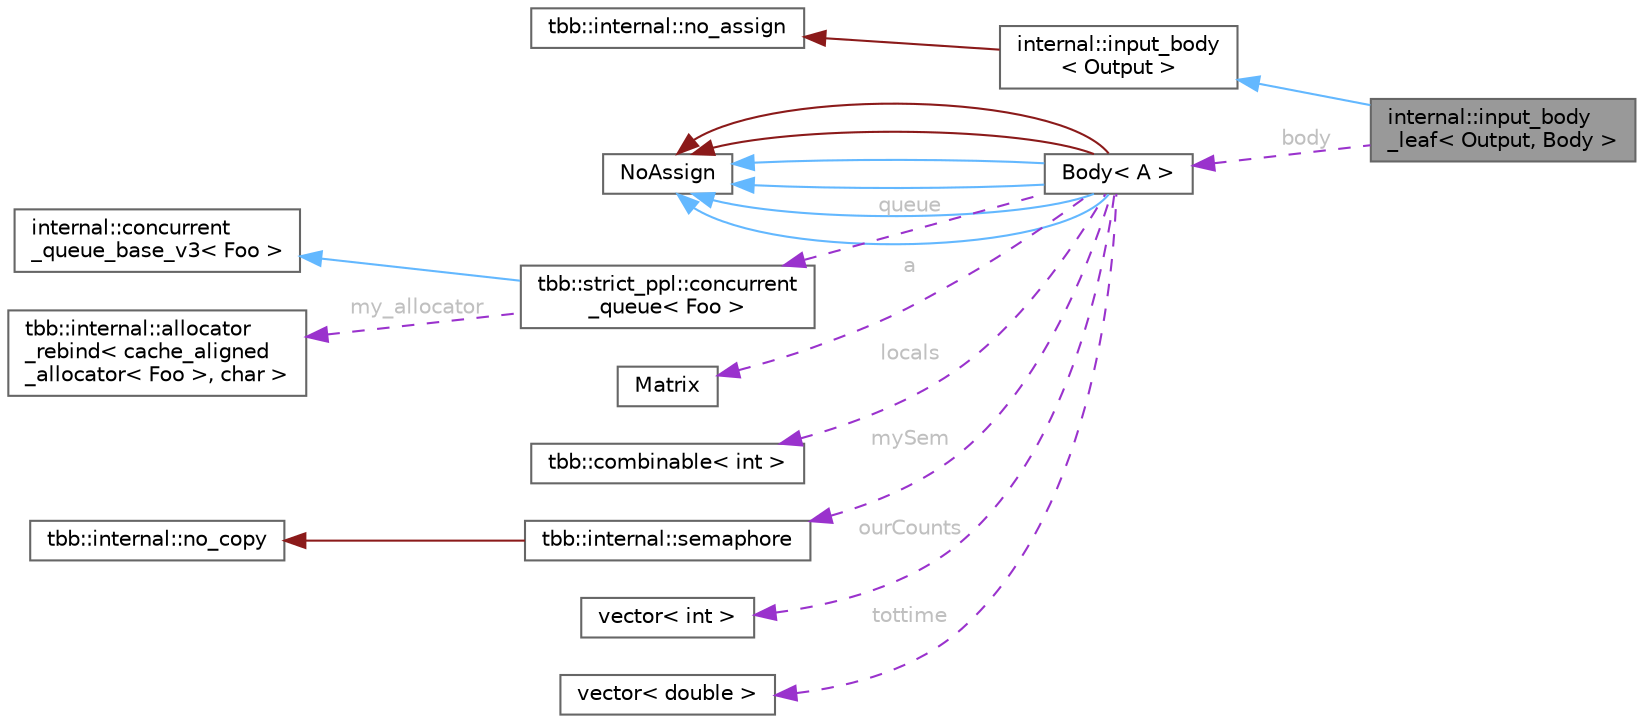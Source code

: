 digraph "internal::input_body_leaf&lt; Output, Body &gt;"
{
 // LATEX_PDF_SIZE
  bgcolor="transparent";
  edge [fontname=Helvetica,fontsize=10,labelfontname=Helvetica,labelfontsize=10];
  node [fontname=Helvetica,fontsize=10,shape=box,height=0.2,width=0.4];
  rankdir="LR";
  Node1 [id="Node000001",label="internal::input_body\l_leaf\< Output, Body \>",height=0.2,width=0.4,color="gray40", fillcolor="grey60", style="filled", fontcolor="black",tooltip="The leaf for input_body"];
  Node2 -> Node1 [id="edge1_Node000001_Node000002",dir="back",color="steelblue1",style="solid",tooltip=" "];
  Node2 [id="Node000002",label="internal::input_body\l\< Output \>",height=0.2,width=0.4,color="gray40", fillcolor="white", style="filled",URL="$classinternal_1_1input__body.html",tooltip="A functor that takes no input and generates a value of type Output"];
  Node3 -> Node2 [id="edge2_Node000002_Node000003",dir="back",color="firebrick4",style="solid",tooltip=" "];
  Node3 [id="Node000003",label="tbb::internal::no_assign",height=0.2,width=0.4,color="gray40", fillcolor="white", style="filled",tooltip=" "];
  Node4 -> Node1 [id="edge3_Node000001_Node000004",dir="back",color="darkorchid3",style="dashed",tooltip=" ",label=" body",fontcolor="grey" ];
  Node4 [id="Node000004",label="Body\< A \>",height=0.2,width=0.4,color="gray40", fillcolor="white", style="filled",URL="$class_body.html",tooltip=" "];
  Node5 -> Node4 [id="edge4_Node000004_Node000005",dir="back",color="steelblue1",style="solid",tooltip=" "];
  Node5 [id="Node000005",label="NoAssign",height=0.2,width=0.4,color="gray40", fillcolor="white", style="filled",URL="$class_no_assign.html",tooltip="Base class for prohibiting compiler-generated operator="];
  Node5 -> Node4 [id="edge5_Node000004_Node000005",dir="back",color="steelblue1",style="solid",tooltip=" "];
  Node5 -> Node4 [id="edge6_Node000004_Node000005",dir="back",color="steelblue1",style="solid",tooltip=" "];
  Node5 -> Node4 [id="edge7_Node000004_Node000005",dir="back",color="steelblue1",style="solid",tooltip=" "];
  Node5 -> Node4 [id="edge8_Node000004_Node000005",dir="back",color="firebrick4",style="solid",tooltip=" "];
  Node5 -> Node4 [id="edge9_Node000004_Node000005",dir="back",color="firebrick4",style="solid",tooltip=" "];
  Node6 -> Node4 [id="edge10_Node000004_Node000006",dir="back",color="darkorchid3",style="dashed",tooltip=" ",label=" queue",fontcolor="grey" ];
  Node6 [id="Node000006",label="tbb::strict_ppl::concurrent\l_queue\< Foo \>",height=0.2,width=0.4,color="gray40", fillcolor="white", style="filled",URL="$classtbb_1_1strict__ppl_1_1concurrent__queue.html",tooltip=" "];
  Node7 -> Node6 [id="edge11_Node000006_Node000007",dir="back",color="steelblue1",style="solid",tooltip=" "];
  Node7 [id="Node000007",label="internal::concurrent\l_queue_base_v3\< Foo \>",height=0.2,width=0.4,color="gray40", fillcolor="white", style="filled",tooltip=" "];
  Node8 -> Node6 [id="edge12_Node000006_Node000008",dir="back",color="darkorchid3",style="dashed",tooltip=" ",label=" my_allocator",fontcolor="grey" ];
  Node8 [id="Node000008",label="tbb::internal::allocator\l_rebind\< cache_aligned\l_allocator\< Foo \>, char \>",height=0.2,width=0.4,color="gray40", fillcolor="white", style="filled",URL="$structtbb_1_1internal_1_1allocator__rebind.html",tooltip=" "];
  Node9 -> Node4 [id="edge13_Node000004_Node000009",dir="back",color="darkorchid3",style="dashed",tooltip=" ",label=" a",fontcolor="grey" ];
  Node9 [id="Node000009",label="Matrix",height=0.2,width=0.4,color="gray40", fillcolor="white", style="filled",URL="$class_matrix.html",tooltip=" "];
  Node10 -> Node4 [id="edge14_Node000004_Node000010",dir="back",color="darkorchid3",style="dashed",tooltip=" ",label=" locals",fontcolor="grey" ];
  Node10 [id="Node000010",label="tbb::combinable\< int \>",height=0.2,width=0.4,color="gray40", fillcolor="white", style="filled",URL="$classtbb_1_1combinable.html",tooltip=" "];
  Node11 -> Node4 [id="edge15_Node000004_Node000011",dir="back",color="darkorchid3",style="dashed",tooltip=" ",label=" mySem",fontcolor="grey" ];
  Node11 [id="Node000011",label="tbb::internal::semaphore",height=0.2,width=0.4,color="gray40", fillcolor="white", style="filled",URL="$classtbb_1_1internal_1_1semaphore.html",tooltip="Edsger Dijkstra's counting semaphore"];
  Node12 -> Node11 [id="edge16_Node000011_Node000012",dir="back",color="firebrick4",style="solid",tooltip=" "];
  Node12 [id="Node000012",label="tbb::internal::no_copy",height=0.2,width=0.4,color="gray40", fillcolor="white", style="filled",tooltip=" "];
  Node13 -> Node4 [id="edge17_Node000004_Node000013",dir="back",color="darkorchid3",style="dashed",tooltip=" ",label=" ourCounts",fontcolor="grey" ];
  Node13 [id="Node000013",label="vector\< int \>",height=0.2,width=0.4,color="gray40", fillcolor="white", style="filled",URL="$structvector.html",tooltip=" "];
  Node14 -> Node4 [id="edge18_Node000004_Node000014",dir="back",color="darkorchid3",style="dashed",tooltip=" ",label=" tottime",fontcolor="grey" ];
  Node14 [id="Node000014",label="vector\< double \>",height=0.2,width=0.4,color="gray40", fillcolor="white", style="filled",URL="$structvector.html",tooltip=" "];
}
